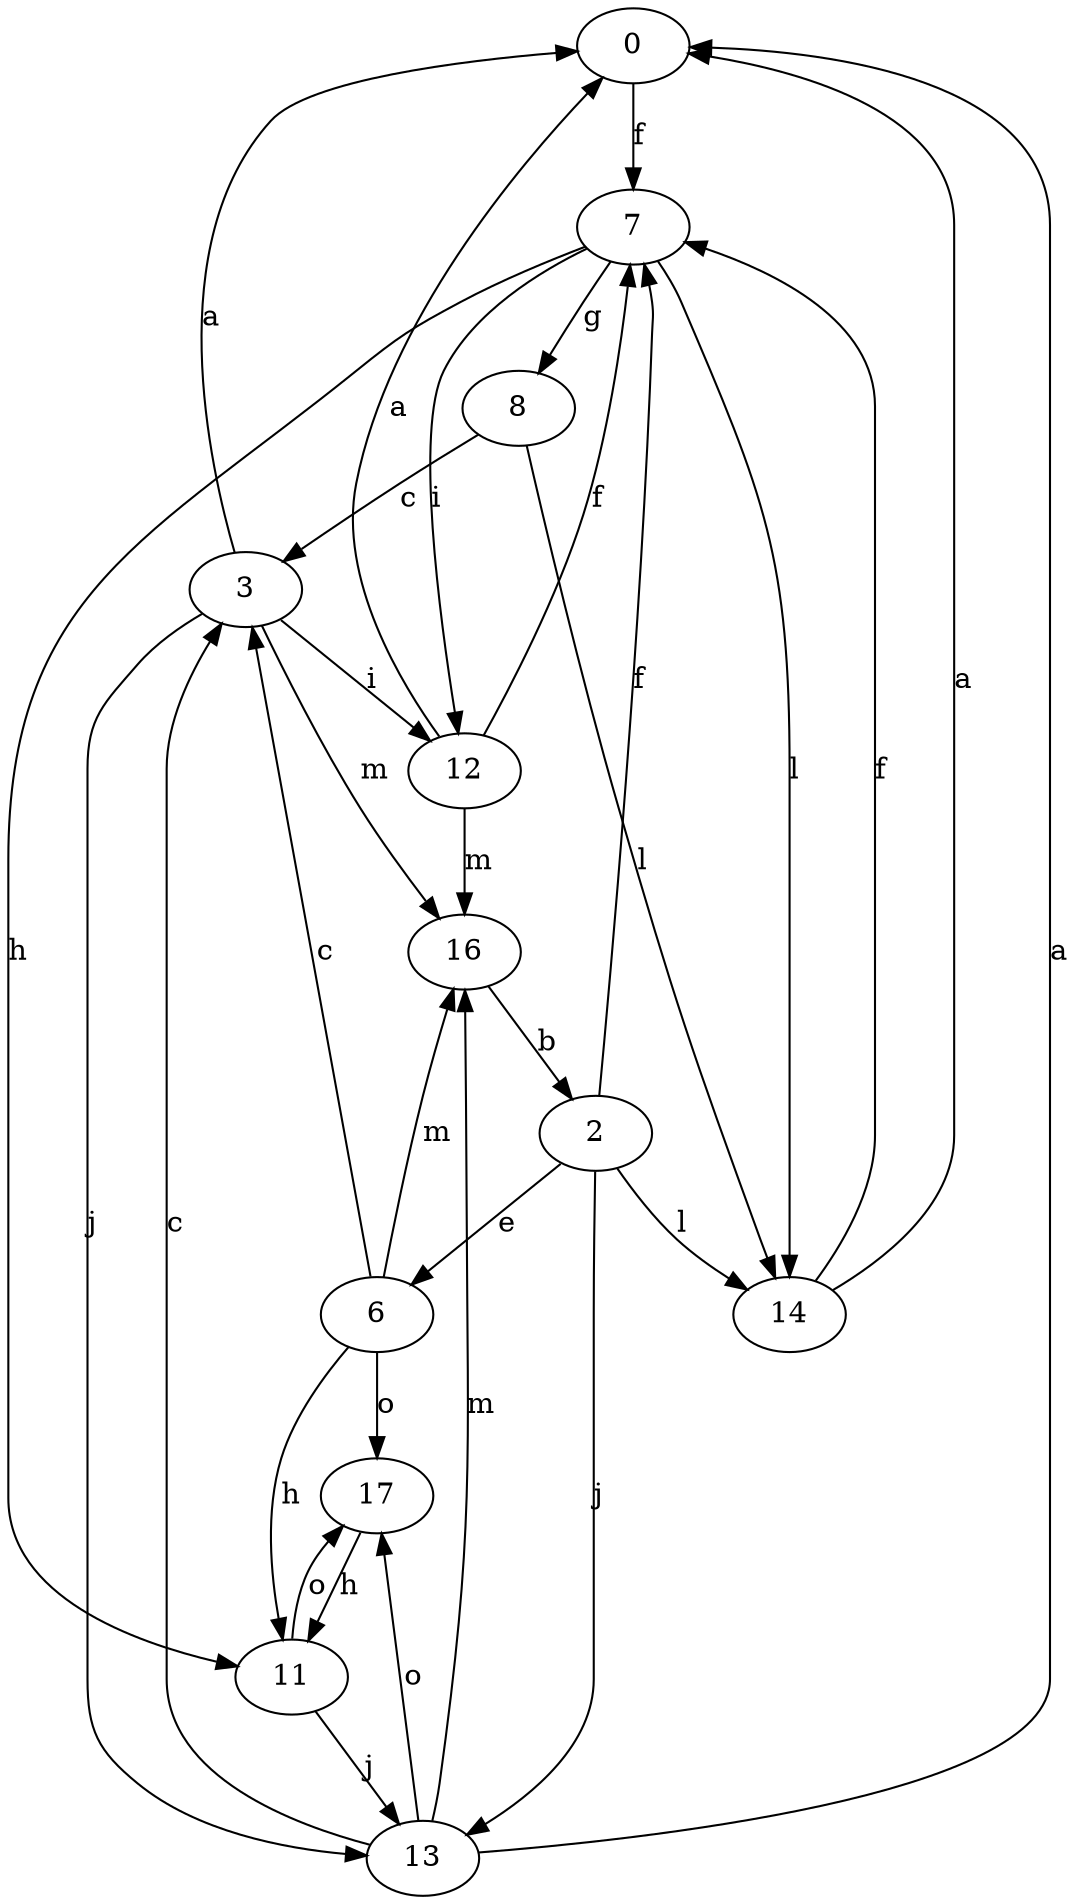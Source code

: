 strict digraph  {
0;
2;
3;
6;
7;
8;
11;
12;
13;
14;
16;
17;
0 -> 7  [label=f];
2 -> 6  [label=e];
2 -> 7  [label=f];
2 -> 13  [label=j];
2 -> 14  [label=l];
3 -> 0  [label=a];
3 -> 12  [label=i];
3 -> 13  [label=j];
3 -> 16  [label=m];
6 -> 3  [label=c];
6 -> 11  [label=h];
6 -> 16  [label=m];
6 -> 17  [label=o];
7 -> 8  [label=g];
7 -> 11  [label=h];
7 -> 12  [label=i];
7 -> 14  [label=l];
8 -> 3  [label=c];
8 -> 14  [label=l];
11 -> 13  [label=j];
11 -> 17  [label=o];
12 -> 0  [label=a];
12 -> 7  [label=f];
12 -> 16  [label=m];
13 -> 0  [label=a];
13 -> 3  [label=c];
13 -> 16  [label=m];
13 -> 17  [label=o];
14 -> 0  [label=a];
14 -> 7  [label=f];
16 -> 2  [label=b];
17 -> 11  [label=h];
}
